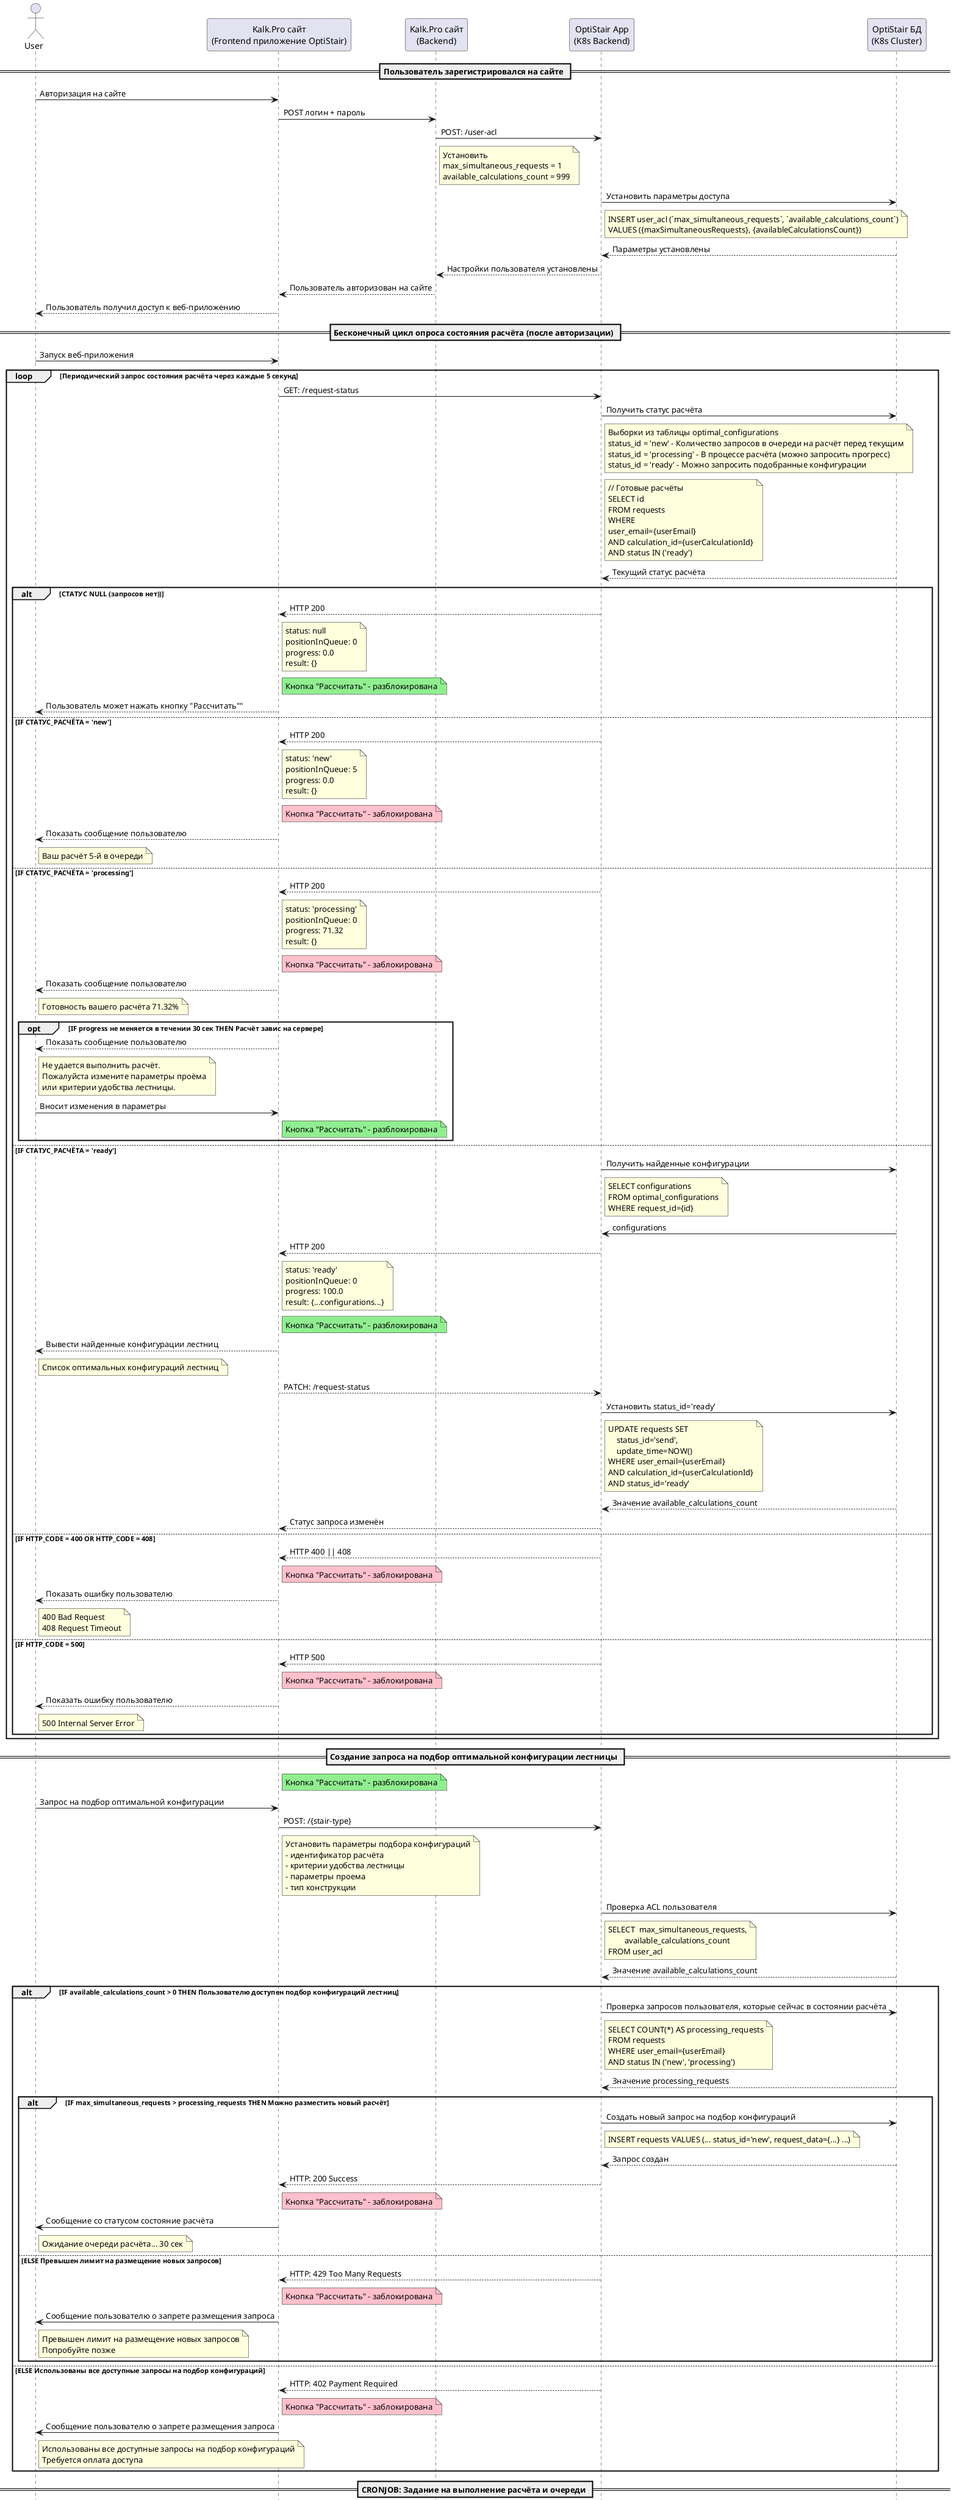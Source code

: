 @startuml
actor "User" as user
participant "Kalk.Pro сайт\n(Frontend приложение OptiStair)" as frontend
participant "Kalk.Pro сайт\n(Backend)" as site
participant "OptiStair App\n(K8s Backend)" as app
participant "OptiStair БД\n(K8s Cluster)" as db
== Пользователь зарегистрировался на сайте ==
user -> frontend: Авторизация на сайте
frontend -> site: POST логин + пароль
site -> app: POST: /user-acl
    note right of site
        Установить
        max_simultaneous_requests = 1
        available_calculations_count = 999
    end note
app -> db: Установить параметры доступа
    note right of app
        INSERT user_acl (`max_simultaneous_requests`, `available_calculations_count`)
        VALUES ({maxSimultaneousRequests}, {availableCalculationsCount})
    end note
app <-- db: Параметры установлены
site <-- app: Настройки пользователя установлены
frontend <-- site: Пользователь авторизован на сайте
user <-- frontend: Пользователь получил доступ к веб-приложению

== Бесконечный цикл опроса состояния расчёта (после авторизации) ==
user -> frontend: Запуск веб-приложения
loop Периодический запрос состояния расчёта через каждые 5 секунд
    frontend -> app: GET: /request-status
    app -> db: Получить статус расчёта
        note right of app
            Выборки из таблицы optimal_configurations
            status_id = 'new' - Количество запросов в очереди на расчёт перед текущим
            status_id = 'processing' - В процессе расчёта (можно запросить прогресс)
            status_id = 'ready' - Можно запросить подобранные конфигурации
        end note

        note right of app
            // Готовые расчёты
            SELECT id
            FROM requests
            WHERE
            user_email={userEmail}
            AND calculation_id={userCalculationId}
            AND status IN ('ready')
        end note
    app <-- db: Текущий статус расчёта
    alt СТАТУС NULL (запросов нет))
        frontend <-- app: HTTP 200
        note right of frontend
            status: null
            positionInQueue: 0
            progress: 0.0
            result: {}
        end note
        note right of frontend #LightGreen
            Кнопка "Рассчитать" - разблокирована
        end note
        user <-- frontend: Пользователь может нажать кнопку "Рассчитать""
    else IF СТАТУС_РАСЧËТА = 'new'
        frontend <-- app: HTTP 200
        note right of frontend
            status: 'new'
            positionInQueue: 5
            progress: 0.0
            result: {}
        end note
        note right of frontend #Pink
            Кнопка "Рассчитать" - заблокирована
        end note
        user <-- frontend: Показать сообщение пользователю
        note right of user
            Ваш расчёт 5-й в очереди
        end note
    else IF СТАТУС_РАСЧËТА = 'processing'
        frontend <-- app: HTTP 200
        note right of frontend
            status: 'processing'
            positionInQueue: 0
            progress: 71.32
            result: {}
        end note
        note right of frontend #Pink
            Кнопка "Рассчитать" - заблокирована
        end note
        user <-- frontend: Показать сообщение пользователю
        note right of user
            Готовность вашего расчёта 71.32%
        end note
        opt IF progress не меняется в течении 30 сек THEN Расчёт завис на сервере
            user <-- frontend: Показать сообщение пользователю
            note right of user
                Не удается выполнить расчёт.
                Пожалуйста измените параметры проёма
                или критерии удобства лестницы.
            end note
            user -> frontend: Вносит изменения в параметры
            note right of frontend #LightGreen
                Кнопка "Рассчитать" - разблокирована
            end note
        end
    else IF СТАТУС_РАСЧËТА = 'ready'
        app -> db: Получить найденные конфигурации
            note right of app
                SELECT configurations
                FROM optimal_configurations
                WHERE request_id={id}
            end note
        app <- db: configurations
        frontend <-- app: HTTP 200
        note right of frontend
            status: 'ready'
            positionInQueue: 0
            progress: 100.0
            result: {...configurations...}
        end note
        note right of frontend #LightGreen
            Кнопка "Рассчитать" - разблокирована
        end note
        user <-- frontend: Вывести найденные конфигурации лестниц
        note right of user
            Список оптимальных конфигураций лестниц
        end note
        frontend --> app: PATCH: /request-status
            app -> db: Установить status_id='ready'
                note right of app
                    UPDATE requests SET
                        status_id='send',
                        update_time=NOW()
                    WHERE user_email={userEmail}
                    AND calculation_id={userCalculationId}
                    AND status_id='ready'
                end note
            app <-- db: Значение available_calculations_count
        frontend <-- app: Статус запроса изменён
    else IF HTTP_CODE = 400 OR HTTP_CODE = 408
        frontend <-- app: HTTP 400 || 408
        note right of frontend #Pink
            Кнопка "Рассчитать" - заблокирована
        end note
        user <-- frontend: Показать ошибку пользователю
        note right of user
            400 Bad Request
            408 Request Timeout
        end note
    else IF HTTP_CODE = 500
        frontend <-- app: HTTP 500
        note right of frontend #Pink
            Кнопка "Рассчитать" - заблокирована
        end note
        user <-- frontend: Показать ошибку пользователю
        note right of user
            500 Internal Server Error
        end note
    end
end

== Создание запроса на подбор оптимальной конфигурации лестницы ==
note right of frontend #LightGreen
    Кнопка "Рассчитать" - разблокирована
end note
user -> frontend: Запрос на подбор оптимальной конфигурации
frontend -> app: POST: /{stair-type}
    note right of frontend
        Установить параметры подбора конфигураций
        - идентификатор расчёта
        - критерии удобства лестницы
        - параметры проема
        - тип конструкции
    end note
app -> db: Проверка ACL пользователя
    note right of app
        SELECT  max_simultaneous_requests,
                available_calculations_count
        FROM user_acl
    end note
app <-- db: Значение available_calculations_count
alt IF available_calculations_count > 0 THEN Пользователю доступен подбор конфигураций лестниц
    app -> db: Проверка запросов пользователя, которые сейчас в состоянии расчёта
        note right of app
            SELECT COUNT(*) AS processing_requests
            FROM requests
            WHERE user_email={userEmail}
            AND status IN ('new', 'processing')
        end note
    app <-- db: Значение processing_requests

    alt IF max_simultaneous_requests > processing_requests THEN Можно разместить новый расчёт
        app -> db: Создать новый запрос на подбор конфигураций
            note right of app
                INSERT requests VALUES (... status_id='new', request_data={...} ...)
            end note
        app <-- db: Запрос создан
        frontend <-- app: HTTP: 200 Success
        note right of frontend #Pink
            Кнопка "Рассчитать" - заблокирована
        end note
        user <- frontend: Сообщение со статусом состояние расчёта
        note right of user
            Ожидание очереди расчёта... 30 сек
        end note
    else ELSE Превышен лимит на размещение новых запросов
        frontend <-- app: HTTP: 429 Too Many Requests
        note right of frontend #Pink
            Кнопка "Рассчитать" - заблокирована
        end note
        user <- frontend: Сообщение пользователю о запрете размещения запроса
        note right of user
            Превышен лимит на размещение новых запросов
            Попробуйте позже
        end note
    end
else ELSE Использованы все доступные запросы на подбор конфигураций
    frontend <-- app: HTTP: 402 Payment Required
    note right of frontend #Pink
        Кнопка "Рассчитать" - заблокирована
    end note
    user <- frontend: Сообщение пользователю о запрете размещения запроса
    note right of user
        Использованы все доступные запросы на подбор конфигураций
        Требуется оплата доступа
    end note
end

== CRONJOB: Задание на выполнение расчёта и очереди ==
loop Периодический опрос на появление новых расчётов через каждые 5 секунд,\nпосле завершения цикла обработки предыдущей партии запросов
    loop Пока есть запрос со статусом status_id='new'
      app -> db: Получить идентификатор запроса для расчёта
          note right of app
              UPDATE requests SET
                  status_id='processing',
                  create_time=NOW(),
                  update_time=NOW(),
                  progress_percent=0.00
              WHERE id=(SELECT id
                  FROM requests
                  WHERE
                  AND status_id='new'
                  ORDER by create_time ASC
                  LIMIT 1);
              SELECT LAST_INSERT_ID();
          end note
          opt IF id > 0
              app <-- db: Идентификатор запроса для расчёта id
              app -> db: Получить параметры запроса
              note right of app
                  SELECT r.user_email, acl.available_calculations_count, r.request_data
                  FROM requests r, user_acl acl
                  WHERE r.id={id}
                  AND r.user_email=acl.user_email
              end note
              app <-- db: JSON с параметрами запроса, user_email, available_calculations_count
              activate app #Pink
              app -> app: Проверить что request_data соответствует\nтекущему инстансу калькулятора соответсвующей лестницы
              app -> db: Уменьшить количество расчётов, доступных пользователю
              deactivate app
                  note right of app
                      UPDATE user_acl SET
                      available_calculations_count={availableCalculationsCount - 1}
                      WHERE user_email={userEmail}
                  end note
              app <-- db: Можно проводить расчет
              activate app #Pink
              note right of app
                  Подбор оптимальной конфигурации лестницы
                  по заданным параметрам проёма и критериям
                  удобства лестницы
              end note
              app -> app: Расчёт
              activate app #DarkSalmon
                  app -> db: Обновить прогресс выполнения расчёта
                  note right of app
                      UPDATE requests SET
                          progress_percent={currentProgressValue},
                          update_time=NOW()
                      WHERE id={id}
                  end note
                  app <-- db: Прогресс обновлен
              deactivate app
              app -> db: Записать в БД результат расчёта
              note right of app
                  // В одной транзакции
                  INSERT optimal_configurations (`request_id`, `configurations`)
                  VALUES ({id}, {calculationResult});
                  UPDATE requests SET
                      progress_percent=100.0,
                      status_id='ready'
                      update_time=NOW()
                  WHERE id={id};
              end note
              app <-- db: Результат расчёта записан в БД
              deactivate app
          end
    end
end
@enduml
